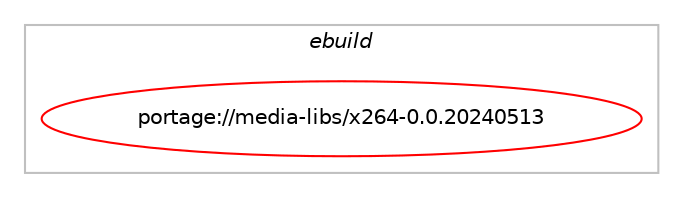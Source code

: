 digraph prolog {

# *************
# Graph options
# *************

newrank=true;
concentrate=true;
compound=true;
graph [rankdir=LR,fontname=Helvetica,fontsize=10,ranksep=1.5];#, ranksep=2.5, nodesep=0.2];
edge  [arrowhead=vee];
node  [fontname=Helvetica,fontsize=10];

# **********
# The ebuild
# **********

subgraph cluster_leftcol {
color=gray;
label=<<i>ebuild</i>>;
id [label="portage://media-libs/x264-0.0.20240513", color=red, width=4, href="../media-libs/x264-0.0.20240513.svg"];
}

# ****************
# The dependencies
# ****************

subgraph cluster_midcol {
color=gray;
label=<<i>dependencies</i>>;
subgraph cluster_compile {
fillcolor="#eeeeee";
style=filled;
label=<<i>compile</i>>;
# *** BEGIN UNKNOWN DEPENDENCY TYPE (TODO) ***
# id -> equal(use_conditional_group(positive,abi_x86_32,portage://media-libs/x264-0.0.20240513,[package_dependency(portage://media-libs/x264-0.0.20240513,install,no,dev-lang,nasm,greaterequal,[2.13,,,2.13],[],[])]))
# *** END UNKNOWN DEPENDENCY TYPE (TODO) ***

# *** BEGIN UNKNOWN DEPENDENCY TYPE (TODO) ***
# id -> equal(use_conditional_group(positive,abi_x86_64,portage://media-libs/x264-0.0.20240513,[package_dependency(portage://media-libs/x264-0.0.20240513,install,no,dev-lang,nasm,greaterequal,[2.13,,,2.13],[],[])]))
# *** END UNKNOWN DEPENDENCY TYPE (TODO) ***

# *** BEGIN UNKNOWN DEPENDENCY TYPE (TODO) ***
# id -> equal(use_conditional_group(positive,opencl,portage://media-libs/x264-0.0.20240513,[package_dependency(portage://media-libs/x264-0.0.20240513,install,no,dev-lang,perl,none,[,,],[],[])]))
# *** END UNKNOWN DEPENDENCY TYPE (TODO) ***

}
subgraph cluster_compileandrun {
fillcolor="#eeeeee";
style=filled;
label=<<i>compile and run</i>>;
}
subgraph cluster_run {
fillcolor="#eeeeee";
style=filled;
label=<<i>run</i>>;
# *** BEGIN UNKNOWN DEPENDENCY TYPE (TODO) ***
# id -> equal(use_conditional_group(positive,opencl,portage://media-libs/x264-0.0.20240513,[package_dependency(portage://media-libs/x264-0.0.20240513,run,no,virtual,opencl,greaterequal,[0,,-r3,0-r3],[],[use(optenable(abi_x86_32),negative),use(optenable(abi_x86_64),negative),use(optenable(abi_x86_x32),negative),use(optenable(abi_mips_n32),negative),use(optenable(abi_mips_n64),negative),use(optenable(abi_mips_o32),negative),use(optenable(abi_s390_32),negative),use(optenable(abi_s390_64),negative)])]))
# *** END UNKNOWN DEPENDENCY TYPE (TODO) ***

}
}

# **************
# The candidates
# **************

subgraph cluster_choices {
rank=same;
color=gray;
label=<<i>candidates</i>>;

}

}
